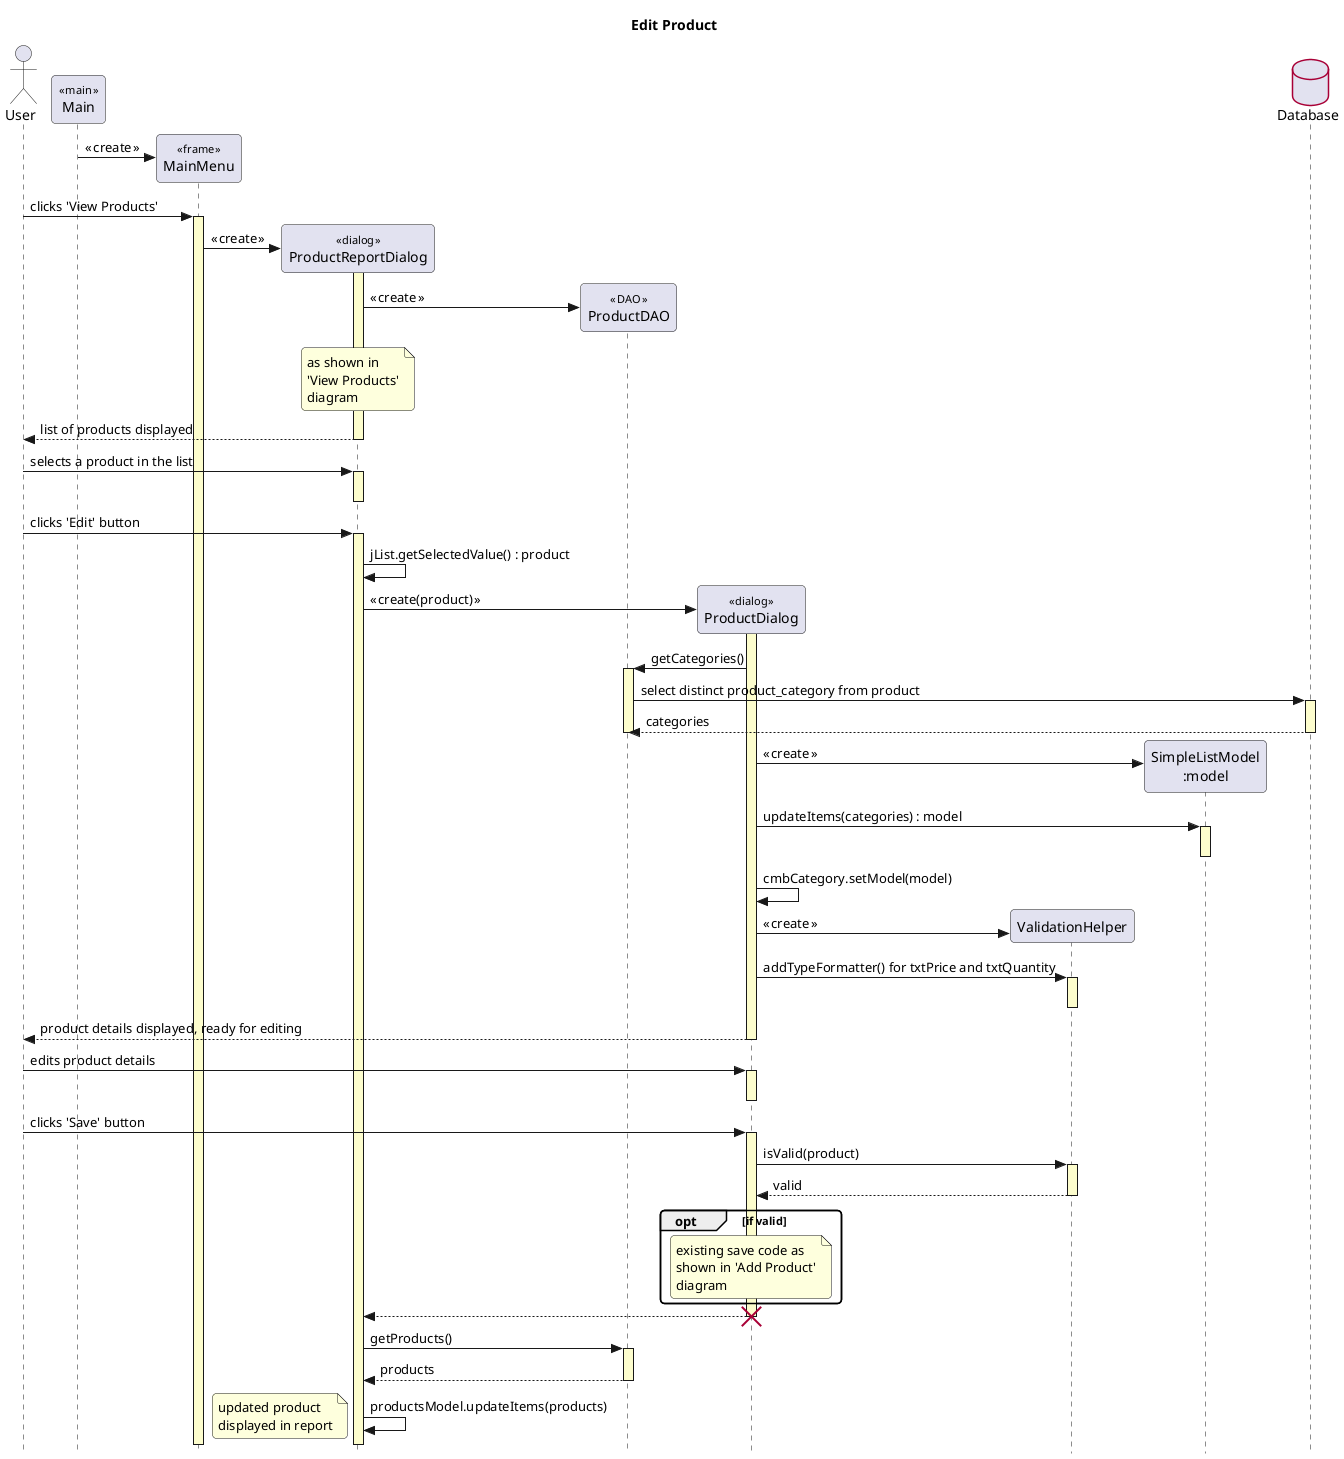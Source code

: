 @startuml
 
' style tweaks to make the diagram a little more readable
skinparam {
	Style strictuml
	RoundCorner 8
 
	Sequence {
		' make activations yellow too
		LifeLineBackgroundColor #FDFDCD
 
		' make stereotypes less ugly
		Stereotype {
			Font {
				Size 11
				Style plain
			}
		}
	}
 
	DatabaseBorderColor #A80036
 
}
 
title Edit Product
 
actor User as user
participant "Main" as main << main >>
participant "MainMenu" as menu << frame >>
participant "ProductReportDialog" as report << dialog >>
participant "ProductDAO" as dao << DAO >>
participant "ProductDialog" as editor << dialog >>
participant "ValidationHelper" as validator
participant "SimpleListModel\n:model" as model

database "Database" as db
 
create menu
main -> menu : « create »
 
user -> menu : clicks 'View Products'
activate menu
 
create report
menu -> report : « create »
 
activate report
create dao
report -> dao: « create »
 
 
note over report: as shown in\n'View Products'\ndiagram
user <-- report : list of products displayed
 
deactivate report
 
user -> report++ : selects a product in the list
report--
 
user -> report : clicks 'Edit' button
activate report
 
report -> report : jList.getSelectedValue() : product
 
create editor
report -> editor++ : « create(product) »

editor -> dao++ : getCategories()

dao -> db++ : select distinct product_category from product
return categories

dao--

create model
editor -> model : « create »

editor -> model++ : updateItems(categories) : model

model--

editor -> editor : cmbCategory.setModel(model)
 
create validator
editor -> validator : « create »
 
 
 
 
' your code goes here
'note over editor #FF6666 : what happens here?

editor -> validator++ : addTypeFormatter() for txtPrice and txtQuantity

validator--
 
 
 
 
 
 
user <-- editor : product details displayed, ready for editing
deactivate editor
 
user -> editor++ : edits product details
editor--
 
user -> editor : clicks 'Save' button
editor++
editor -> validator++ : isValid(product)
return valid
opt if valid
note over editor: existing save code as\nshown in 'Add Product'\ndiagram
end
editor --> report
editor--
destroy editor
 
report -> dao++ : getProducts()
return products
 
report -> report : productsModel.updateItems(products)
 
note left: updated product\ndisplayed in report
 
@enduml